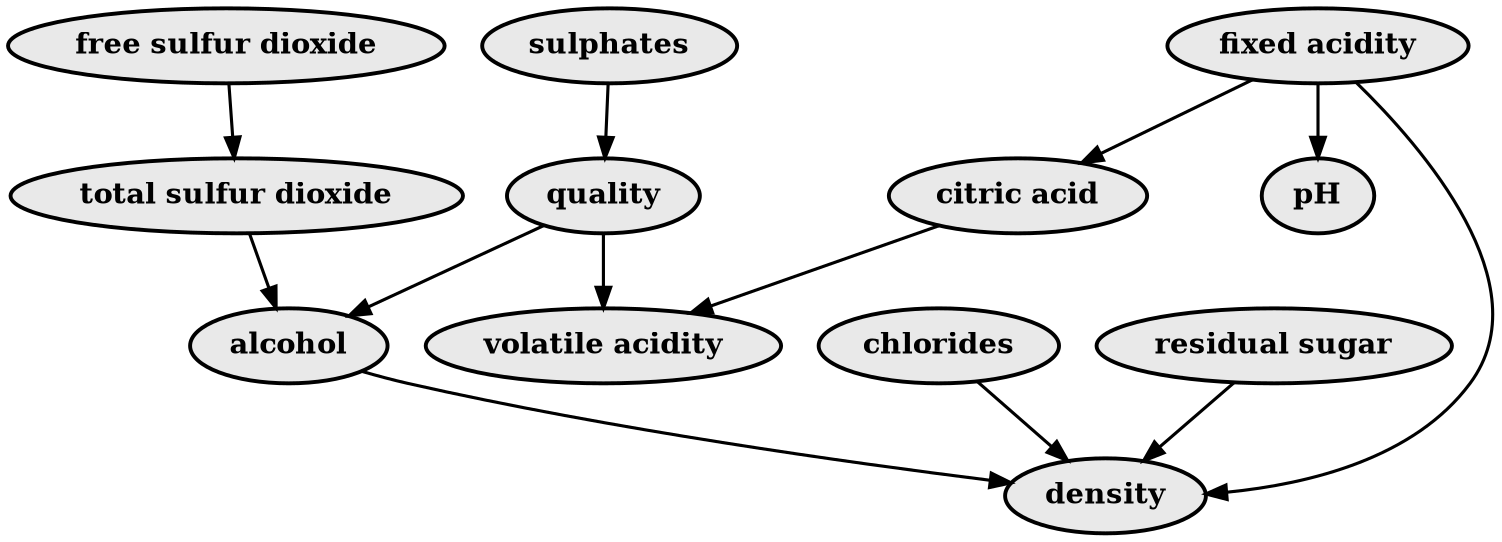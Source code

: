 digraph {
    node [style=filled, fillcolor="#E9E9E9", penwidth=1.875, fontsize=14, fontname="times-bold"]
    edge [penwidth=1.5]
    "sulphates"->"quality"
    "quality"->"volatile acidity"
    "quality"->"alcohol"
    "free sulfur dioxide"->"total sulfur dioxide"
    "total sulfur dioxide"->"alcohol"
    "alcohol"->"density"
    "chlorides"->"density"
    "residual sugar"->"density"
    "fixed acidity"->"pH"
    "fixed acidity"->"density"
    "fixed acidity"->"citric acid"
    "citric acid"->"volatile acidity"
}
